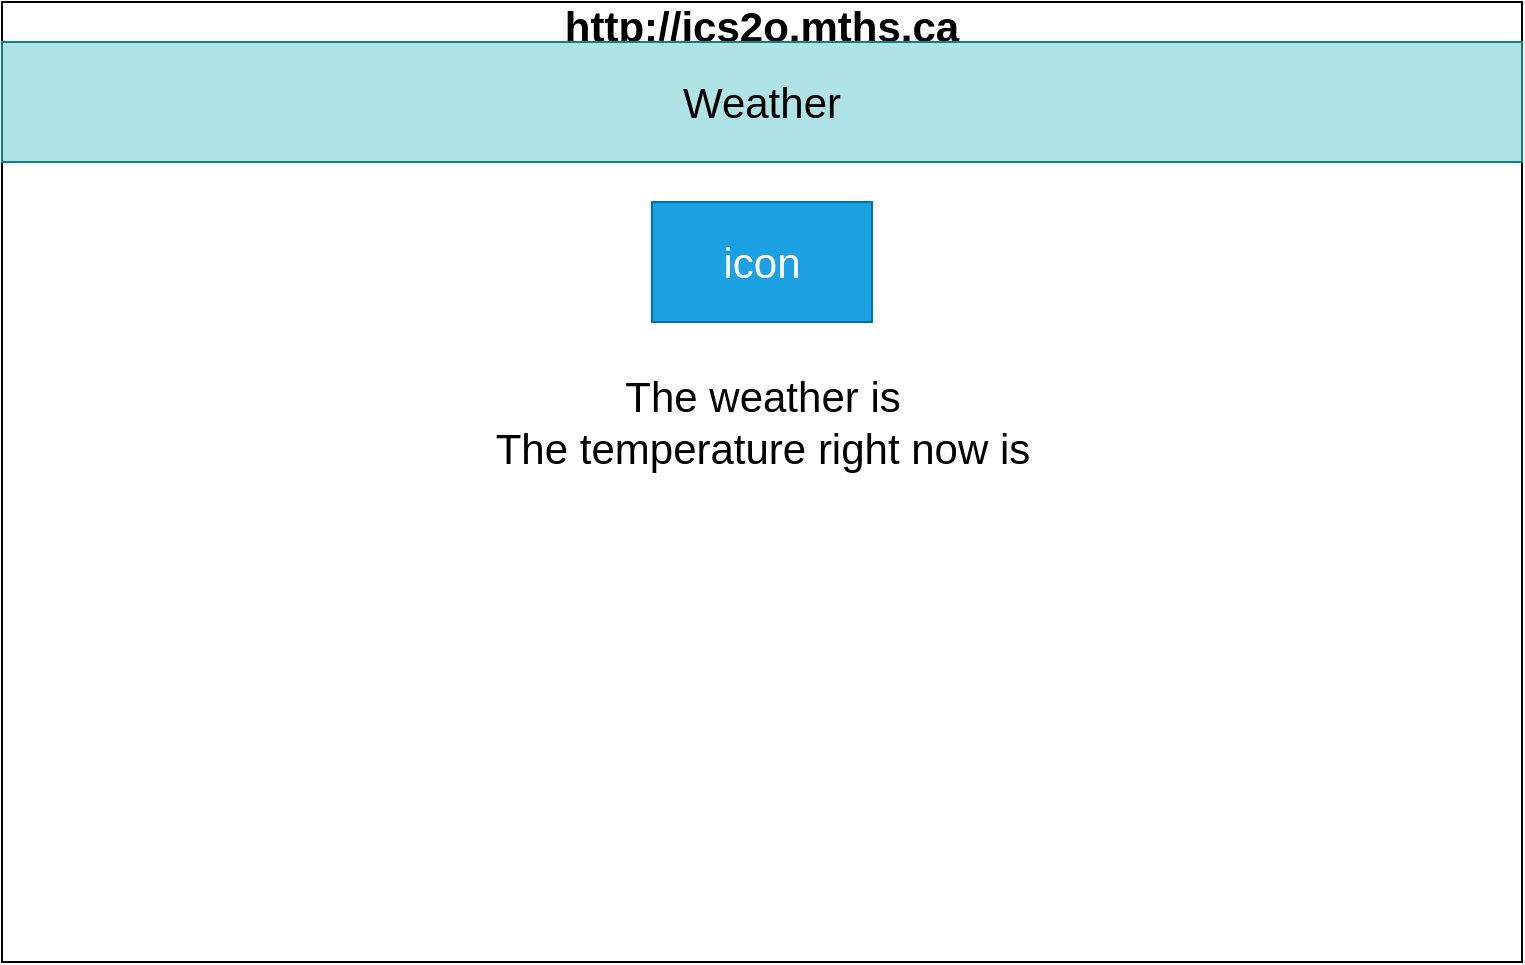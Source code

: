 <mxfile>
    <diagram id="HIP3nbAZw_EuaXWnEj3U" name="Page-1">
        <mxGraphModel dx="606" dy="531" grid="1" gridSize="10" guides="1" tooltips="1" connect="1" arrows="1" fold="1" page="1" pageScale="1" pageWidth="850" pageHeight="1100" background="#ffffff" math="0" shadow="0">
            <root>
                <mxCell id="0"/>
                <mxCell id="1" parent="0"/>
                <mxCell id="7" value="http://ics2o.mths.ca" style="swimlane;whiteSpace=wrap;html=1;fontColor=#000000;fontSize=21;" parent="1" vertex="1">
                    <mxGeometry x="40" y="40" width="760" height="480" as="geometry"/>
                </mxCell>
                <mxCell id="8" value="Weather" style="whiteSpace=wrap;html=1;fillColor=#b0e3e6;strokeColor=#0e8088;fontSize=21;fontColor=#000000;" parent="7" vertex="1">
                    <mxGeometry y="20" width="760" height="60" as="geometry"/>
                </mxCell>
                <mxCell id="9" value="The weather is&lt;br&gt;The temperature right now is" style="text;html=1;align=center;verticalAlign=middle;resizable=0;points=[];autosize=1;strokeColor=none;fillColor=none;fontSize=21;fontColor=#000000;" parent="7" vertex="1">
                    <mxGeometry x="235" y="180" width="290" height="60" as="geometry"/>
                </mxCell>
                <mxCell id="11" value="icon" style="whiteSpace=wrap;html=1;fontSize=21;fillColor=#1ba1e2;strokeColor=#006EAF;fontColor=#ffffff;" parent="7" vertex="1">
                    <mxGeometry x="325" y="100" width="110" height="60" as="geometry"/>
                </mxCell>
            </root>
        </mxGraphModel>
    </diagram>
</mxfile>